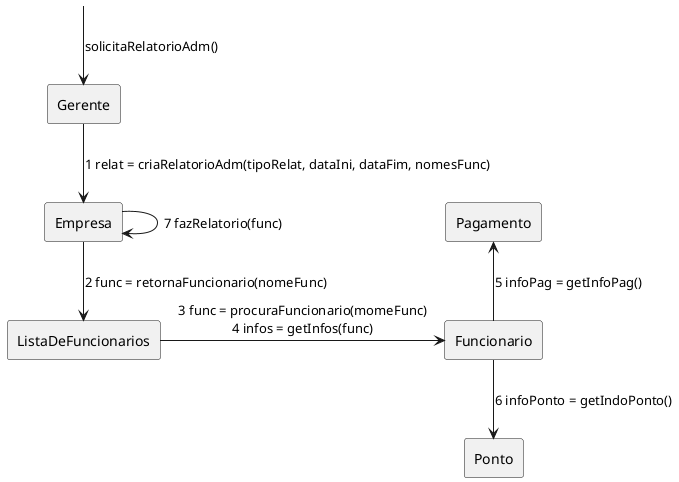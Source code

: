 @startuml
rectangle "Gerente" as gerente
'rectangle "FolhaDePagamento" as folha
rectangle "Pagamento" as pagamento
rectangle "Funcionario" as funcionario
rectangle "Empresa" as empresa
rectangle "ListaDeFuncionarios" as lista
'rectangle "Venda" as venda
rectangle "Ponto" as ponto
'rectangle "BaseDeDadosProjetos" as base
'rectangle "Projeto" as projeto
label " " as ini

ini -down-> gerente      : solicitaRelatorioAdm()
gerente -down-> empresa      : 1 relat = criaRelatorioAdm(tipoRelat, dataIni, dataFim, nomesFunc)
empresa -down-> lista        : 2 func = retornaFuncionario(nomeFunc)
lista   -right-> funcionario  : 3 func = procuraFuncionario(momeFunc)\n4 infos = getInfos(func)
funcionario -up-> pagamento : 5 infoPag = getInfoPag()
funcionario -down-> ponto : 6 infoPonto = getIndoPonto()
empresa --> empresa      : 7 fazRelatorio(func)
@enduml